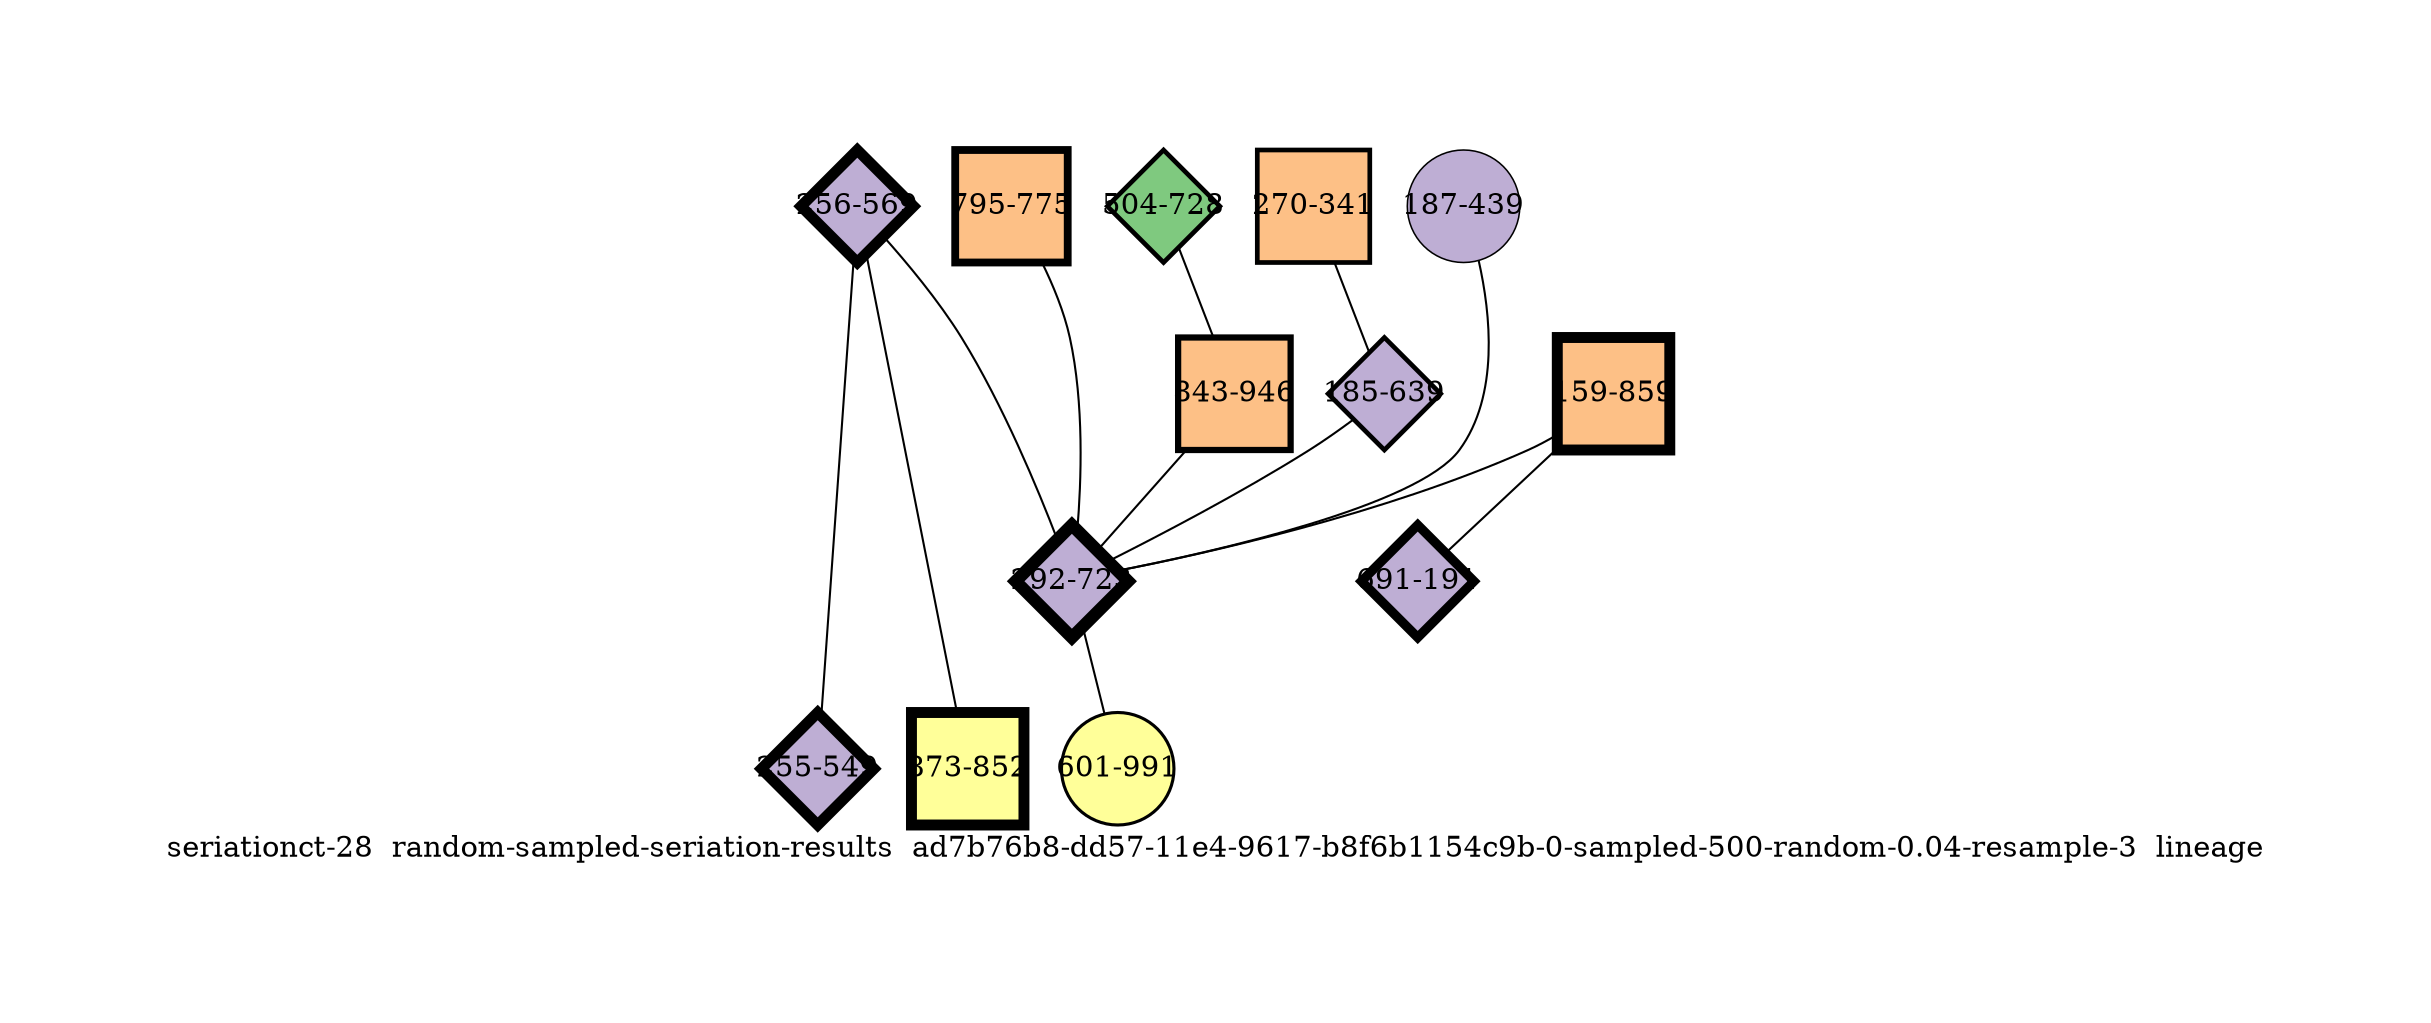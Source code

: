 strict graph "seriationct-28  random-sampled-seriation-results  ad7b76b8-dd57-11e4-9617-b8f6b1154c9b-0-sampled-500-random-0.04-resample-3  lineage" {
labelloc=b;
ratio=auto;
pad="1.0";
label="seriationct-28  random-sampled-seriation-results  ad7b76b8-dd57-11e4-9617-b8f6b1154c9b-0-sampled-500-random-0.04-resample-3  lineage";
node [width="0.75", style=filled, fixedsize=true, height="0.75", shape=circle, label=""];
0 [xCoordinate="341.0", appears_in_slice=3, yCoordinate="270.0", colorscheme=accent8, lineage_id=1, short_label="270-341", label="270-341", shape=square, cluster_id=2, fillcolor=3, size="500.0", id=2, penwidth="2.25"];
1 [xCoordinate="728.0", appears_in_slice=3, yCoordinate="504.0", colorscheme=accent8, lineage_id=2, short_label="504-728", label="504-728", shape=diamond, cluster_id=0, fillcolor=1, size="500.0", id=1, penwidth="2.25"];
2 [xCoordinate="569.0", appears_in_slice=7, yCoordinate="256.0", colorscheme=accent8, lineage_id=2, short_label="256-569", label="256-569", shape=diamond, cluster_id=1, fillcolor=2, size="500.0", id=0, penwidth="5.25"];
3 [xCoordinate="439.0", appears_in_slice=1, yCoordinate="187.0", colorscheme=accent8, lineage_id=0, short_label="187-439", label="187-439", shape=circle, cluster_id=1, fillcolor=2, size="500.0", id=3, penwidth="0.75"];
4 [xCoordinate="549.0", appears_in_slice=7, yCoordinate="255.0", colorscheme=accent8, lineage_id=2, short_label="255-549", label="255-549", shape=diamond, cluster_id=1, fillcolor=2, size="500.0", id=6, penwidth="5.25"];
5 [xCoordinate="775.0", appears_in_slice=5, yCoordinate="795.0", colorscheme=accent8, lineage_id=1, short_label="795-775", label="795-775", shape=square, cluster_id=2, fillcolor=3, size="500.0", id=5, penwidth="3.75"];
6 [xCoordinate="946.0", appears_in_slice=4, yCoordinate="843.0", colorscheme=accent8, lineage_id=1, short_label="843-946", label="843-946", shape=square, cluster_id=2, fillcolor=3, size="500.0", id=4, penwidth="3.0"];
7 [xCoordinate="859.0", appears_in_slice=7, yCoordinate="159.0", colorscheme=accent8, lineage_id=1, short_label="159-859", label="159-859", shape=square, cluster_id=2, fillcolor=3, size="500.0", id=7, penwidth="5.25"];
8 [xCoordinate="191.0", appears_in_slice=6, yCoordinate="691.0", colorscheme=accent8, lineage_id=2, short_label="691-191", label="691-191", shape=diamond, cluster_id=1, fillcolor=2, size="500.0", id=8, penwidth="4.5"];
9 [xCoordinate="639.0", appears_in_slice=3, yCoordinate="185.0", colorscheme=accent8, lineage_id=2, short_label="185-639", label="185-639", shape=diamond, cluster_id=1, fillcolor=2, size="500.0", id=10, penwidth="2.25"];
10 [xCoordinate="852.0", appears_in_slice=7, yCoordinate="873.0", colorscheme=accent8, lineage_id=1, short_label="873-852", label="873-852", shape=square, cluster_id=3, fillcolor=4, size="500.0", id=11, penwidth="5.25"];
11 [xCoordinate="723.0", appears_in_slice=8, yCoordinate="292.0", colorscheme=accent8, lineage_id=2, short_label="292-723", label="292-723", shape=diamond, cluster_id=1, fillcolor=2, size="500.0", id=9, penwidth="6.0"];
12 [xCoordinate="991.0", appears_in_slice=2, yCoordinate="601.0", colorscheme=accent8, lineage_id=0, short_label="601-991", label="601-991", shape=circle, cluster_id=3, fillcolor=4, size="500.0", id=12, penwidth="1.5"];
0 -- 9  [inverseweight="17.9953937687", weight="0.0555697759578"];
1 -- 6  [inverseweight="4.35326076876", weight="0.229712864246"];
2 -- 10  [inverseweight="4.84820349167", weight="0.20626196935"];
2 -- 11  [inverseweight="4.04146805023", weight="0.247434839907"];
2 -- 4  [inverseweight="14.6931774846", weight="0.0680587981087"];
3 -- 11  [inverseweight="3.39845228944", weight="0.294251593029"];
5 -- 11  [inverseweight="3.4447550818", weight="0.290296400253"];
6 -- 11  [inverseweight="3.41888833636", weight="0.292492734953"];
7 -- 8  [inverseweight="2.23045429702", weight="0.448339157335"];
7 -- 11  [inverseweight="3.7529331252", weight="0.266458251889"];
9 -- 11  [inverseweight="3.8209151607", weight="0.261717404847"];
11 -- 12  [inverseweight="3.75229898741", weight="0.266503283282"];
}
